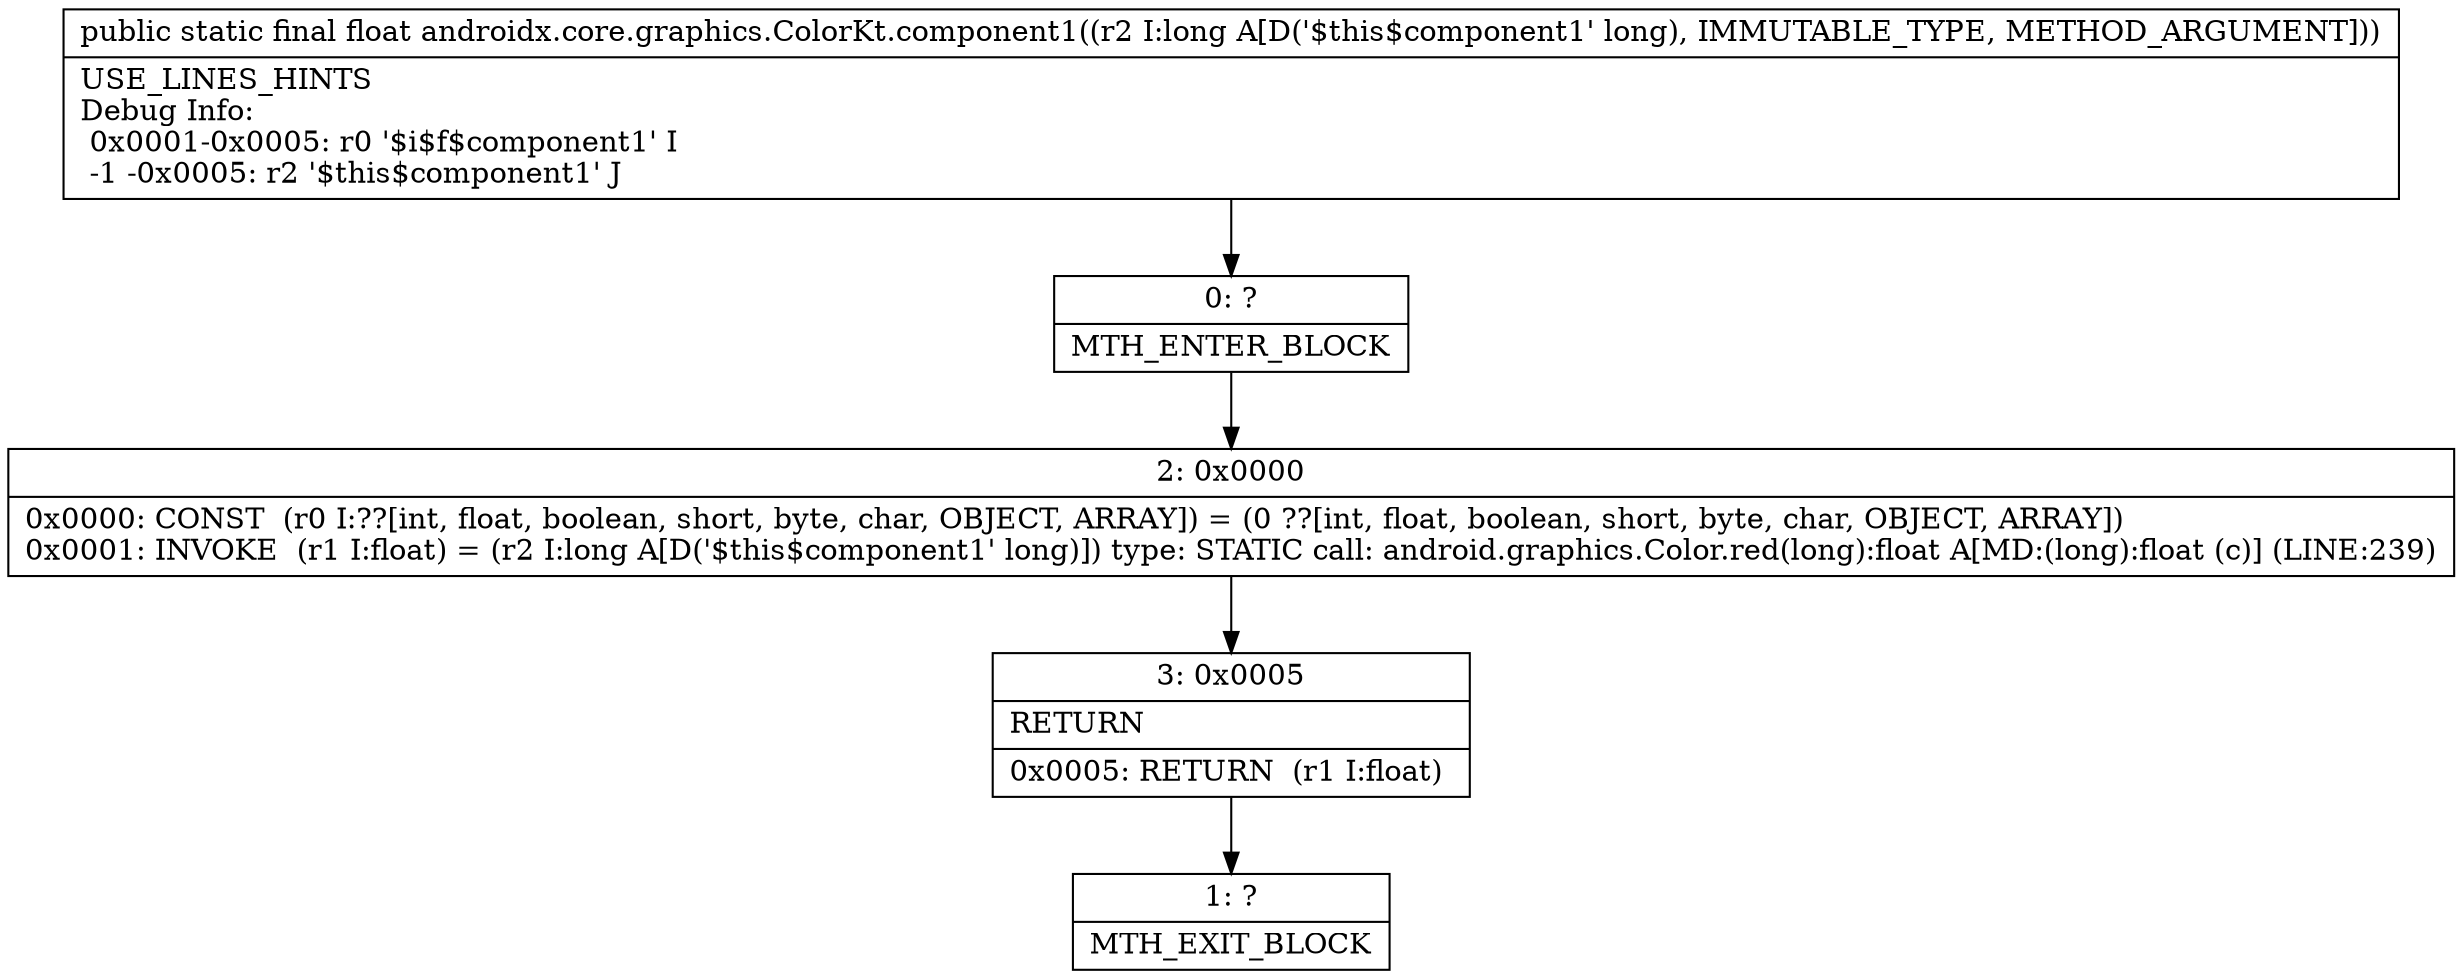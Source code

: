 digraph "CFG forandroidx.core.graphics.ColorKt.component1(J)F" {
Node_0 [shape=record,label="{0\:\ ?|MTH_ENTER_BLOCK\l}"];
Node_2 [shape=record,label="{2\:\ 0x0000|0x0000: CONST  (r0 I:??[int, float, boolean, short, byte, char, OBJECT, ARRAY]) = (0 ??[int, float, boolean, short, byte, char, OBJECT, ARRAY]) \l0x0001: INVOKE  (r1 I:float) = (r2 I:long A[D('$this$component1' long)]) type: STATIC call: android.graphics.Color.red(long):float A[MD:(long):float (c)] (LINE:239)\l}"];
Node_3 [shape=record,label="{3\:\ 0x0005|RETURN\l|0x0005: RETURN  (r1 I:float) \l}"];
Node_1 [shape=record,label="{1\:\ ?|MTH_EXIT_BLOCK\l}"];
MethodNode[shape=record,label="{public static final float androidx.core.graphics.ColorKt.component1((r2 I:long A[D('$this$component1' long), IMMUTABLE_TYPE, METHOD_ARGUMENT]))  | USE_LINES_HINTS\lDebug Info:\l  0x0001\-0x0005: r0 '$i$f$component1' I\l  \-1 \-0x0005: r2 '$this$component1' J\l}"];
MethodNode -> Node_0;Node_0 -> Node_2;
Node_2 -> Node_3;
Node_3 -> Node_1;
}

